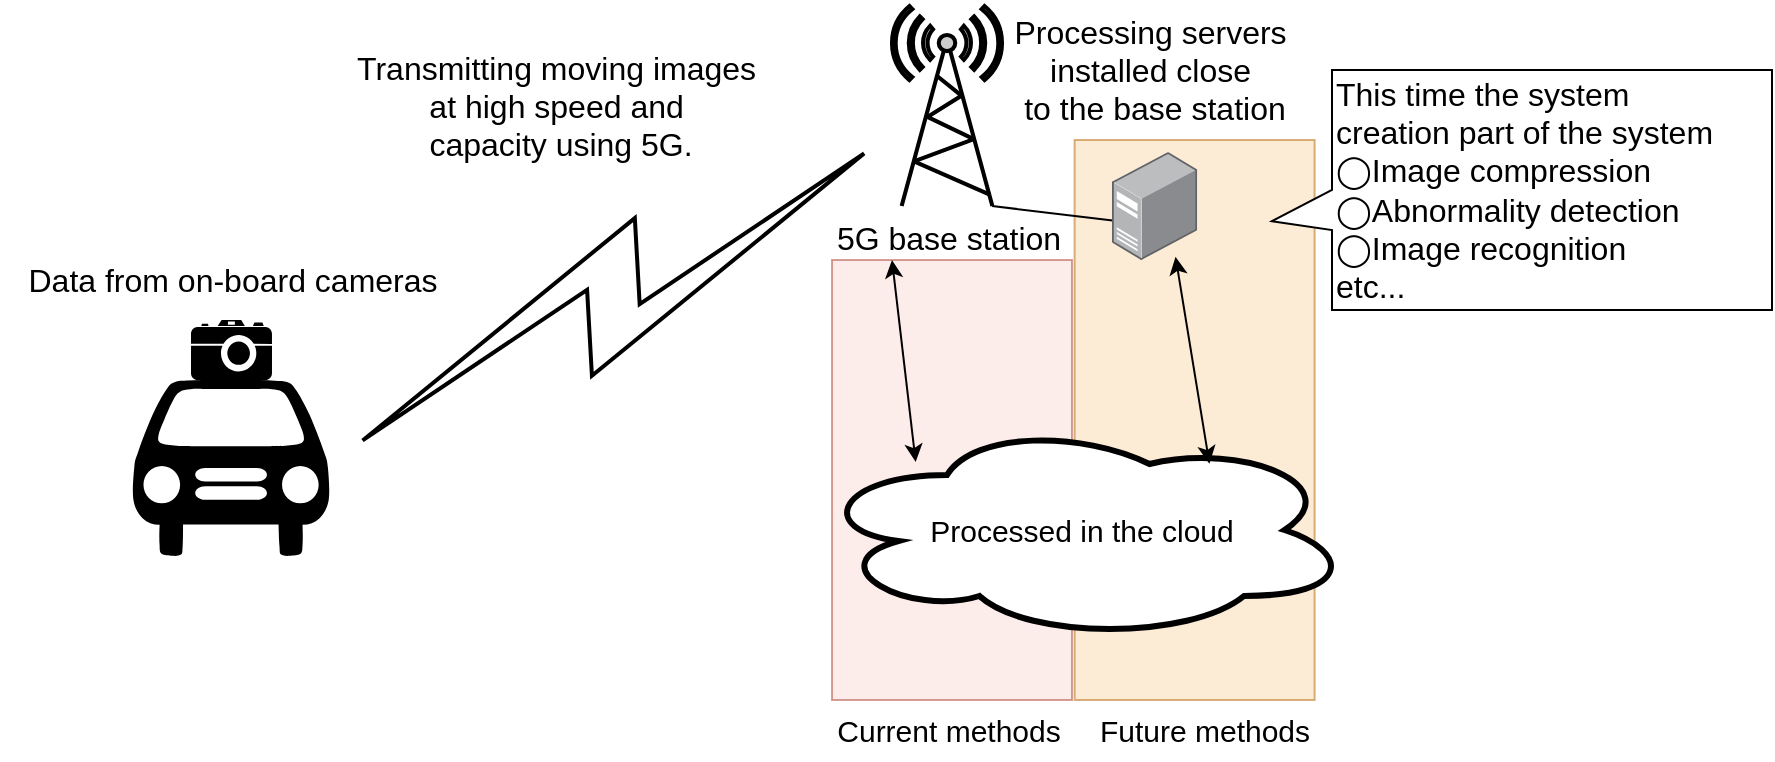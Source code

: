 <mxfile version="26.0.16">
  <diagram id="KwvtM_ioJ-xc_FUsTVH3" name="ページ1">
    <mxGraphModel dx="1877" dy="669" grid="1" gridSize="10" guides="1" tooltips="1" connect="1" arrows="1" fold="1" page="1" pageScale="1" pageWidth="827" pageHeight="1169" math="0" shadow="0">
      <root>
        <mxCell id="0" />
        <mxCell id="1" parent="0" />
        <mxCell id="37" value="" style="rounded=0;whiteSpace=wrap;html=1;fillColor=#fad9d5;strokeColor=#ae4132;opacity=50;" parent="1" vertex="1">
          <mxGeometry x="370" y="440" width="120" height="220" as="geometry" />
        </mxCell>
        <mxCell id="36" value="" style="rounded=0;whiteSpace=wrap;html=1;fillColor=#fad7ac;strokeColor=#b46504;opacity=50;" parent="1" vertex="1">
          <mxGeometry x="491.3" y="380" width="120" height="280" as="geometry" />
        </mxCell>
        <mxCell id="7" value="&lt;font color=&quot;#000000&quot;&gt;5G base station&lt;/font&gt;" style="fontColor=#0066CC;verticalAlign=top;verticalLabelPosition=bottom;labelPosition=center;align=center;html=1;outlineConnect=0;fillColor=#CCCCCC;strokeColor=#000000;gradientColor=none;gradientDirection=north;strokeWidth=2;shape=mxgraph.networks.radio_tower;fontSize=16;" parent="1" vertex="1">
          <mxGeometry x="400" y="313" width="55" height="100" as="geometry" />
        </mxCell>
        <mxCell id="2" value="&lt;font style=&quot;font-size: 15px;&quot;&gt;Processed in the cloud&lt;/font&gt;" style="ellipse;shape=cloud;whiteSpace=wrap;html=1;strokeWidth=3;" parent="1" vertex="1">
          <mxGeometry x="360" y="520" width="270" height="110" as="geometry" />
        </mxCell>
        <mxCell id="5" value="Data from on-board cameras" style="text;html=1;align=center;verticalAlign=middle;resizable=0;points=[];autosize=1;strokeColor=none;fillColor=none;fontSize=16;" parent="1" vertex="1">
          <mxGeometry x="-45.5" y="435" width="230" height="30" as="geometry" />
        </mxCell>
        <mxCell id="19" style="edgeStyle=none;html=1;exitX=0.91;exitY=1;exitDx=0;exitDy=0;exitPerimeter=0;entryX=0.106;entryY=0.644;entryDx=0;entryDy=0;entryPerimeter=0;fontSize=16;fontColor=#000000;endArrow=none;endFill=0;" parent="1" source="7" target="17" edge="1">
          <mxGeometry relative="1" as="geometry" />
        </mxCell>
        <mxCell id="21" style="edgeStyle=none;html=1;fontSize=16;fontColor=#000000;startArrow=classic;startFill=1;endArrow=classic;endFill=1;entryX=0.192;entryY=0.191;entryDx=0;entryDy=0;entryPerimeter=0;" parent="1" target="2" edge="1">
          <mxGeometry relative="1" as="geometry">
            <mxPoint x="400" y="440" as="sourcePoint" />
            <Array as="points" />
          </mxGeometry>
        </mxCell>
        <mxCell id="16" value="Transmitting moving images&amp;nbsp;&lt;div&gt;at high speed and&amp;nbsp;&lt;/div&gt;&lt;div&gt;capacity using 5G.&lt;/div&gt;" style="text;html=1;align=center;verticalAlign=middle;resizable=0;points=[];autosize=1;strokeColor=none;fillColor=none;fontSize=16;" parent="1" vertex="1">
          <mxGeometry x="119" y="328" width="230" height="70" as="geometry" />
        </mxCell>
        <mxCell id="20" value="" style="edgeStyle=none;html=1;fontSize=16;fontColor=#000000;endArrow=classic;endFill=1;startArrow=classic;startFill=1;entryX=0.736;entryY=0.199;entryDx=0;entryDy=0;entryPerimeter=0;exitX=0.746;exitY=0.971;exitDx=0;exitDy=0;exitPerimeter=0;" parent="1" source="17" target="2" edge="1">
          <mxGeometry relative="1" as="geometry">
            <mxPoint x="561.837" y="440" as="sourcePoint" />
            <mxPoint x="577.7" y="534.41" as="targetPoint" />
          </mxGeometry>
        </mxCell>
        <mxCell id="17" value="" style="points=[];aspect=fixed;html=1;align=center;shadow=0;dashed=0;image;image=img/lib/allied_telesis/computer_and_terminals/Server_Desktop.svg;strokeColor=#000000;strokeWidth=3;fontSize=16;fontColor=#000000;" parent="1" vertex="1">
          <mxGeometry x="510" y="386" width="42.6" height="54" as="geometry" />
        </mxCell>
        <mxCell id="18" value="Processing servers&amp;nbsp;&lt;div&gt;installed&amp;nbsp;&lt;span style=&quot;background-color: transparent;&quot;&gt;close&amp;nbsp;&lt;/span&gt;&lt;/div&gt;&lt;div&gt;&lt;span style=&quot;background-color: transparent;&quot;&gt;to the base station&lt;/span&gt;&lt;/div&gt;" style="text;html=1;align=center;verticalAlign=middle;resizable=0;points=[];autosize=1;strokeColor=none;fillColor=none;fontSize=16;fontColor=#000000;" parent="1" vertex="1">
          <mxGeometry x="451.3" y="310" width="160" height="70" as="geometry" />
        </mxCell>
        <mxCell id="22" value="&lt;div&gt;&lt;font color=&quot;#000000&quot;&gt;This time the system&lt;/font&gt;&lt;/div&gt;&lt;div&gt;&lt;font color=&quot;#000000&quot;&gt;creation part of the system&lt;/font&gt;&lt;/div&gt;&lt;div&gt;&lt;font color=&quot;#000000&quot;&gt;◯Image compression&lt;/font&gt;&lt;/div&gt;&lt;div&gt;&lt;font color=&quot;#000000&quot;&gt;◯Abnormality detection&lt;/font&gt;&lt;/div&gt;&lt;div&gt;&lt;font color=&quot;#000000&quot;&gt;◯Image recognition&lt;/font&gt;&lt;/div&gt;&lt;div&gt;&lt;font color=&quot;#000000&quot;&gt;etc...&lt;/font&gt;&lt;/div&gt;" style="shape=callout;whiteSpace=wrap;html=1;perimeter=calloutPerimeter;strokeColor=#000000;strokeWidth=1;fontSize=16;fontColor=#000000;direction=south;position2=0.63;align=left;" parent="1" vertex="1">
          <mxGeometry x="590" y="345" width="250" height="120" as="geometry" />
        </mxCell>
        <mxCell id="28" value="" style="html=1;outlineConnect=0;fillColor=none;gradientDirection=north;strokeWidth=2;shape=mxgraph.networks.comm_link_edge;html=1;exitX=1.024;exitY=0.434;exitDx=0;exitDy=0;exitPerimeter=0;strokeColor=#000000;" parent="1" source="29" target="7" edge="1">
          <mxGeometry width="100" height="100" relative="1" as="geometry">
            <mxPoint x="240" y="300" as="sourcePoint" />
            <mxPoint x="360" y="230" as="targetPoint" />
          </mxGeometry>
        </mxCell>
        <mxCell id="32" value="" style="group" parent="1" vertex="1" connectable="0">
          <mxGeometry x="20" y="470" width="99" height="118" as="geometry" />
        </mxCell>
        <mxCell id="29" value="" style="shape=mxgraph.signs.transportation.car_1;html=1;pointerEvents=1;fillColor=#000000;strokeColor=none;verticalLabelPosition=bottom;verticalAlign=top;align=center;" parent="32" vertex="1">
          <mxGeometry y="30" width="99" height="88" as="geometry" />
        </mxCell>
        <mxCell id="30" value="" style="shape=mxgraph.signs.tech.camera_2;html=1;pointerEvents=1;fillColor=#000000;strokeColor=none;verticalLabelPosition=bottom;verticalAlign=top;align=center;" parent="32" vertex="1">
          <mxGeometry x="29.5" width="40.5" height="30" as="geometry" />
        </mxCell>
        <mxCell id="39" value="&lt;font style=&quot;font-size: 15px;&quot;&gt;Current methods&lt;/font&gt;" style="text;html=1;align=center;verticalAlign=middle;resizable=0;points=[];autosize=1;strokeColor=none;fillColor=none;" parent="1" vertex="1">
          <mxGeometry x="357.5" y="660" width="140" height="30" as="geometry" />
        </mxCell>
        <mxCell id="40" value="&lt;font style=&quot;font-size: 15px;&quot;&gt;Future methods&lt;/font&gt;" style="text;html=1;align=center;verticalAlign=middle;resizable=0;points=[];autosize=1;strokeColor=none;fillColor=none;" parent="1" vertex="1">
          <mxGeometry x="491.3" y="660" width="130" height="30" as="geometry" />
        </mxCell>
      </root>
    </mxGraphModel>
  </diagram>
</mxfile>
